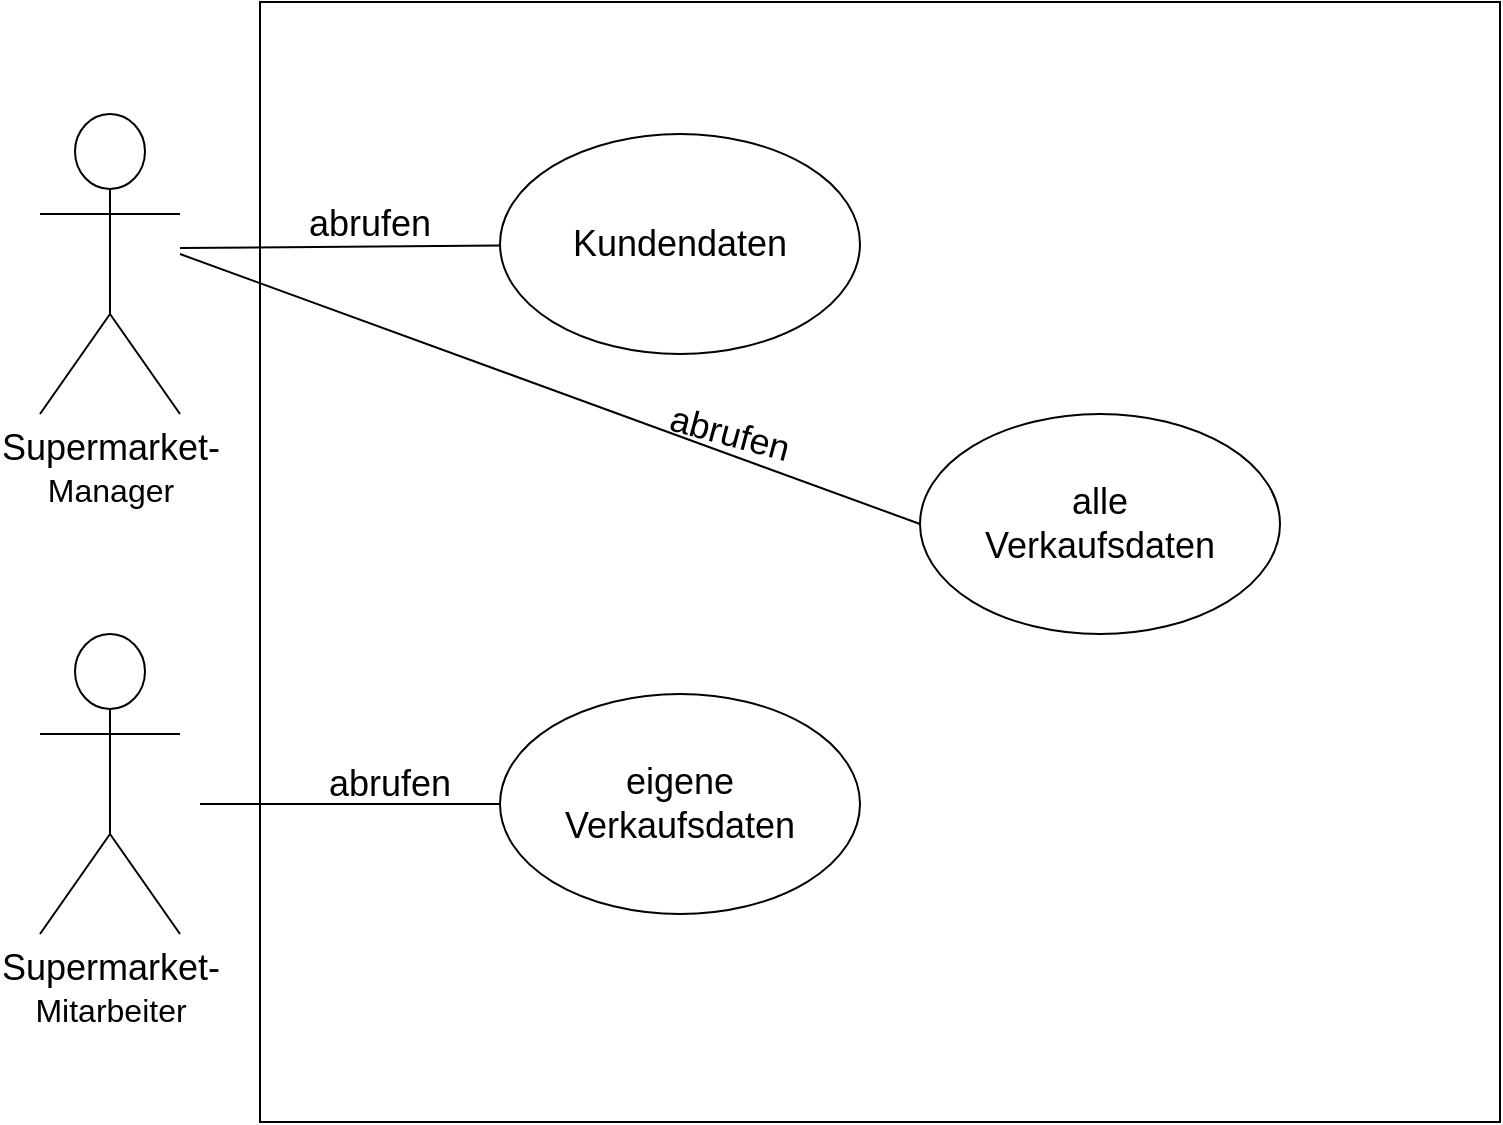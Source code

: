 <mxfile version="12.3.3" type="device" pages="1"><diagram id="Eyai76xnOjtLbqa4wIBn" name="Page-1"><mxGraphModel dx="1662" dy="806" grid="1" gridSize="10" guides="1" tooltips="1" connect="1" arrows="1" fold="1" page="1" pageScale="1" pageWidth="827" pageHeight="1169" math="0" shadow="0"><root><mxCell id="0"/><mxCell id="1" parent="0"/><mxCell id="lo37YMwVONwpKZH9U331-1" value="" style="rounded=0;whiteSpace=wrap;html=1;" vertex="1" parent="1"><mxGeometry x="150" y="24" width="620" height="560" as="geometry"/></mxCell><mxCell id="lo37YMwVONwpKZH9U331-2" value="&lt;div&gt;&lt;font style=&quot;font-size: 18px&quot;&gt;Supermarket-&lt;/font&gt;&lt;/div&gt;&lt;div&gt;&lt;font size=&quot;3&quot;&gt;Manager&lt;/font&gt;&lt;/div&gt;" style="shape=umlActor;verticalLabelPosition=bottom;labelBackgroundColor=#ffffff;verticalAlign=top;html=1;outlineConnect=0;" vertex="1" parent="1"><mxGeometry x="40" y="80" width="70" height="150" as="geometry"/></mxCell><mxCell id="lo37YMwVONwpKZH9U331-3" value="&lt;div&gt;&lt;font style=&quot;font-size: 18px&quot;&gt;Supermarket-&lt;/font&gt;&lt;/div&gt;&lt;div&gt;&lt;font size=&quot;3&quot;&gt;Mitarbeiter&lt;/font&gt;&lt;/div&gt;" style="shape=umlActor;verticalLabelPosition=bottom;labelBackgroundColor=#ffffff;verticalAlign=top;html=1;outlineConnect=0;" vertex="1" parent="1"><mxGeometry x="40" y="340" width="70" height="150" as="geometry"/></mxCell><mxCell id="lo37YMwVONwpKZH9U331-6" value="" style="endArrow=none;html=1;" edge="1" parent="1" target="lo37YMwVONwpKZH9U331-7"><mxGeometry width="50" height="50" relative="1" as="geometry"><mxPoint x="110" y="147" as="sourcePoint"/><mxPoint x="120" y="150" as="targetPoint"/></mxGeometry></mxCell><mxCell id="lo37YMwVONwpKZH9U331-7" value="&lt;div&gt;&lt;font style=&quot;font-size: 18px&quot;&gt;Kundendaten&lt;/font&gt;&lt;/div&gt;" style="ellipse;whiteSpace=wrap;html=1;" vertex="1" parent="1"><mxGeometry x="270" y="90" width="180" height="110" as="geometry"/></mxCell><mxCell id="lo37YMwVONwpKZH9U331-8" value="&lt;font style=&quot;font-size: 18px&quot;&gt;abrufen&lt;/font&gt;" style="text;html=1;strokeColor=none;fillColor=none;align=center;verticalAlign=middle;whiteSpace=wrap;rounded=0;" vertex="1" parent="1"><mxGeometry x="150" y="125" width="110" height="20" as="geometry"/></mxCell><mxCell id="lo37YMwVONwpKZH9U331-9" value="&lt;div&gt;&lt;font style=&quot;font-size: 18px&quot;&gt;eigene &lt;br&gt;&lt;/font&gt;&lt;/div&gt;&lt;div&gt;&lt;font style=&quot;font-size: 18px&quot;&gt;Verkaufsdaten&lt;/font&gt;&lt;/div&gt;" style="ellipse;whiteSpace=wrap;html=1;" vertex="1" parent="1"><mxGeometry x="270" y="370" width="180" height="110" as="geometry"/></mxCell><mxCell id="lo37YMwVONwpKZH9U331-10" value="" style="endArrow=none;html=1;entryX=0;entryY=0.5;entryDx=0;entryDy=0;" edge="1" parent="1" target="lo37YMwVONwpKZH9U331-9"><mxGeometry width="50" height="50" relative="1" as="geometry"><mxPoint x="120" y="425" as="sourcePoint"/><mxPoint x="90" y="610" as="targetPoint"/></mxGeometry></mxCell><mxCell id="lo37YMwVONwpKZH9U331-11" value="&lt;font style=&quot;font-size: 18px&quot;&gt;abrufen&lt;/font&gt;" style="text;html=1;strokeColor=none;fillColor=none;align=center;verticalAlign=middle;whiteSpace=wrap;rounded=0;" vertex="1" parent="1"><mxGeometry x="160" y="405" width="110" height="20" as="geometry"/></mxCell><mxCell id="lo37YMwVONwpKZH9U331-14" value="&lt;div&gt;&lt;font style=&quot;font-size: 18px&quot;&gt;alle&lt;br&gt;&lt;/font&gt;&lt;/div&gt;&lt;div&gt;&lt;font style=&quot;font-size: 18px&quot;&gt;Verkaufsdaten&lt;/font&gt;&lt;/div&gt;" style="ellipse;whiteSpace=wrap;html=1;" vertex="1" parent="1"><mxGeometry x="480" y="230" width="180" height="110" as="geometry"/></mxCell><mxCell id="lo37YMwVONwpKZH9U331-15" value="" style="endArrow=none;html=1;entryX=0;entryY=0.5;entryDx=0;entryDy=0;" edge="1" parent="1" target="lo37YMwVONwpKZH9U331-14"><mxGeometry width="50" height="50" relative="1" as="geometry"><mxPoint x="110" y="150" as="sourcePoint"/><mxPoint x="70" y="610" as="targetPoint"/></mxGeometry></mxCell><mxCell id="lo37YMwVONwpKZH9U331-16" value="&lt;font style=&quot;font-size: 18px&quot;&gt;abrufen&lt;/font&gt;" style="text;html=1;strokeColor=none;fillColor=none;align=center;verticalAlign=middle;whiteSpace=wrap;rounded=0;rotation=15;" vertex="1" parent="1"><mxGeometry x="330" y="230" width="110" height="20" as="geometry"/></mxCell></root></mxGraphModel></diagram></mxfile>